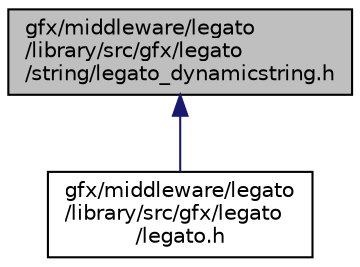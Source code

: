 digraph "gfx/middleware/legato/library/src/gfx/legato/string/legato_dynamicstring.h"
{
 // LATEX_PDF_SIZE
  edge [fontname="Helvetica",fontsize="10",labelfontname="Helvetica",labelfontsize="10"];
  node [fontname="Helvetica",fontsize="10",shape=record];
  Node1 [label="gfx/middleware/legato\l/library/src/gfx/legato\l/string/legato_dynamicstring.h",height=0.2,width=0.4,color="black", fillcolor="grey75", style="filled", fontcolor="black",tooltip="Dynamic string functions and definitions."];
  Node1 -> Node2 [dir="back",color="midnightblue",fontsize="10",style="solid",fontname="Helvetica"];
  Node2 [label="gfx/middleware/legato\l/library/src/gfx/legato\l/legato.h",height=0.2,width=0.4,color="black", fillcolor="white", style="filled",URL="$legato_8h.html",tooltip="The header file joins all header files used in the graphics object library."];
}
